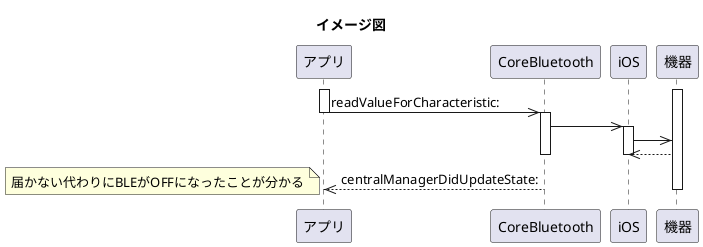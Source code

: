 @startuml{off.png}

title イメージ図

participant アプリ as app
participant CoreBluetooth as cb
participant iOS as ios
participant 機器 as dev

activate dev

activate app
	app ->> cb : readValueForCharacteristic:
deactivate app

activate cb
	cb ->> ios
	activate ios
		ios ->> dev
		ios <<-- dev
	deactivate ios
deactivate cb

app <<-- cb : centralManagerDidUpdateState:
note left : 届かない代わりにBLEがOFFになったことが分かる

deactivate dev

@enduml
